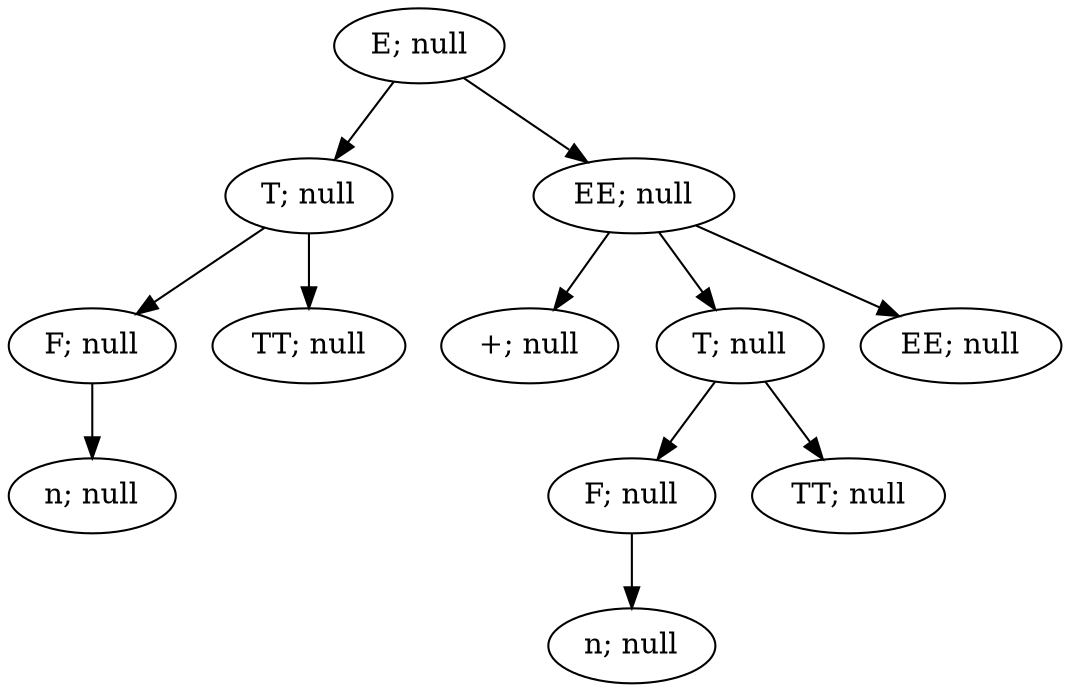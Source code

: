 digraph ParserResult {
"NonTerminal[name=E]_16" [label="E; null"]
"NonTerminal[name=T]_8" [label="T; null"]
"NonTerminal[name=E]_16"->"NonTerminal[name=T]_8";
"NonTerminal[name=T]_8" [label="T; null"]
"NonTerminal[name=F]_6" [label="F; null"]
"NonTerminal[name=T]_8"->"NonTerminal[name=F]_6";
"NonTerminal[name=F]_6" [label="F; null"]
"Token{name='n', value='1'}_5" [label="n; null"]
"NonTerminal[name=F]_6"->"Token{name='n', value='1'}_5";
"Token{name='n', value='1'}_5" [label="n; null"]
"NonTerminal[name=TT]_7" [label="TT; null"]
"NonTerminal[name=T]_8"->"NonTerminal[name=TT]_7";
"NonTerminal[name=TT]_7" [label="TT; null"]
"NonTerminal[name=EE]_15" [label="EE; null"]
"NonTerminal[name=E]_16"->"NonTerminal[name=EE]_15";
"NonTerminal[name=EE]_15" [label="EE; null"]
"Token{name='+', value='+'}_9" [label="+; null"]
"NonTerminal[name=EE]_15"->"Token{name='+', value='+'}_9";
"Token{name='+', value='+'}_9" [label="+; null"]
"NonTerminal[name=T]_13" [label="T; null"]
"NonTerminal[name=EE]_15"->"NonTerminal[name=T]_13";
"NonTerminal[name=T]_13" [label="T; null"]
"NonTerminal[name=F]_11" [label="F; null"]
"NonTerminal[name=T]_13"->"NonTerminal[name=F]_11";
"NonTerminal[name=F]_11" [label="F; null"]
"Token{name='n', value='2'}_10" [label="n; null"]
"NonTerminal[name=F]_11"->"Token{name='n', value='2'}_10";
"Token{name='n', value='2'}_10" [label="n; null"]
"NonTerminal[name=TT]_12" [label="TT; null"]
"NonTerminal[name=T]_13"->"NonTerminal[name=TT]_12";
"NonTerminal[name=TT]_12" [label="TT; null"]
"NonTerminal[name=EE]_14" [label="EE; null"]
"NonTerminal[name=EE]_15"->"NonTerminal[name=EE]_14";
"NonTerminal[name=EE]_14" [label="EE; null"]
}